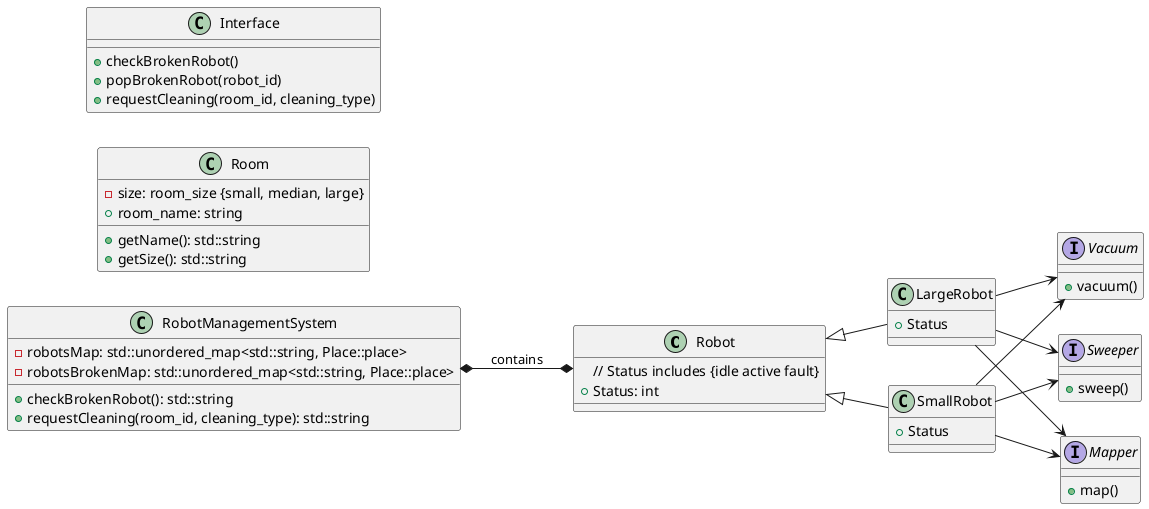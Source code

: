 @startuml
left to right direction
class Robot {
// Status includes {idle active fault}
    +Status: int
}

class SmallRobot {
    +Status
}

class LargeRobot {
    +Status
}

interface Sweeper {
    +sweep()
}

interface Vacuum {
    +vacuum()
}

interface Mapper {
    +map()
}

class Room {
    - size: room_size {small, median, large}
    + room_name: string
    + getName(): std::string
    + getSize(): std::string
}

' class SmallRoom {
'     +Size: 0
' }
' class MedianRoom {
'     +Size: 1
' }
' class LargeRoom {
'     +Size: 2
' }

class Interface {
  + checkBrokenRobot()
  + popBrokenRobot(robot_id)
  + requestCleaning(room_id, cleaning_type)
}

class RobotManagementSystem {
  - robotsMap: std::unordered_map<std::string, Place::place>
  - robotsBrokenMap: std::unordered_map<std::string, Place::place>
  + checkBrokenRobot(): std::string
  + requestCleaning(room_id, cleaning_type): std::string
}


Robot <|-- SmallRobot
Robot <|-- LargeRobot

SmallRobot --> Sweeper
SmallRobot --> Vacuum
SmallRobot --> Mapper

LargeRobot --> Sweeper
LargeRobot --> Vacuum
LargeRobot --> Mapper

' Room <|-- SmallRoom
' Room <|-- MedianRoom
' Room <|-- LargeRoom
RobotManagementSystem *--* Robot : contains
@enduml